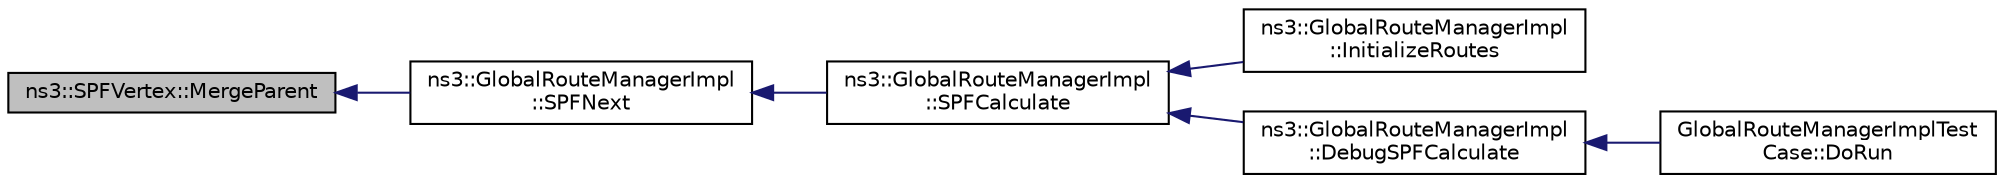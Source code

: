 digraph "ns3::SPFVertex::MergeParent"
{
  edge [fontname="Helvetica",fontsize="10",labelfontname="Helvetica",labelfontsize="10"];
  node [fontname="Helvetica",fontsize="10",shape=record];
  rankdir="LR";
  Node1 [label="ns3::SPFVertex::MergeParent",height=0.2,width=0.4,color="black", fillcolor="grey75", style="filled", fontcolor="black"];
  Node1 -> Node2 [dir="back",color="midnightblue",fontsize="10",style="solid"];
  Node2 [label="ns3::GlobalRouteManagerImpl\l::SPFNext",height=0.2,width=0.4,color="black", fillcolor="white", style="filled",URL="$d5/dab/classns3_1_1GlobalRouteManagerImpl.html#aaa3d86729d6cfb61708d1c7083423da6",tooltip="Examine the links in v&#39;s LSA and update the list of candidates with any vertices not already on the l..."];
  Node2 -> Node3 [dir="back",color="midnightblue",fontsize="10",style="solid"];
  Node3 [label="ns3::GlobalRouteManagerImpl\l::SPFCalculate",height=0.2,width=0.4,color="black", fillcolor="white", style="filled",URL="$d5/dab/classns3_1_1GlobalRouteManagerImpl.html#a03cdea3013a73c90ae8d67946b237c45",tooltip="Calculate the shortest path first (SPF) tree. "];
  Node3 -> Node4 [dir="back",color="midnightblue",fontsize="10",style="solid"];
  Node4 [label="ns3::GlobalRouteManagerImpl\l::InitializeRoutes",height=0.2,width=0.4,color="black", fillcolor="white", style="filled",URL="$d5/dab/classns3_1_1GlobalRouteManagerImpl.html#a25f57b2c41927c1a3f0bbba596accb6b",tooltip="Compute routes using a Dijkstra SPF computation and populate per-node forwarding tables. "];
  Node3 -> Node5 [dir="back",color="midnightblue",fontsize="10",style="solid"];
  Node5 [label="ns3::GlobalRouteManagerImpl\l::DebugSPFCalculate",height=0.2,width=0.4,color="black", fillcolor="white", style="filled",URL="$d5/dab/classns3_1_1GlobalRouteManagerImpl.html#aaa692001ef22911e3483583b0de78909",tooltip="Debugging routine; call the core SPF from the unit tests. "];
  Node5 -> Node6 [dir="back",color="midnightblue",fontsize="10",style="solid"];
  Node6 [label="GlobalRouteManagerImplTest\lCase::DoRun",height=0.2,width=0.4,color="black", fillcolor="white", style="filled",URL="$d8/d09/classGlobalRouteManagerImplTestCase.html#aed56fd8ecbd7ecaa5473b9793d0befc1",tooltip="Implementation to actually run this TestCase. "];
}
